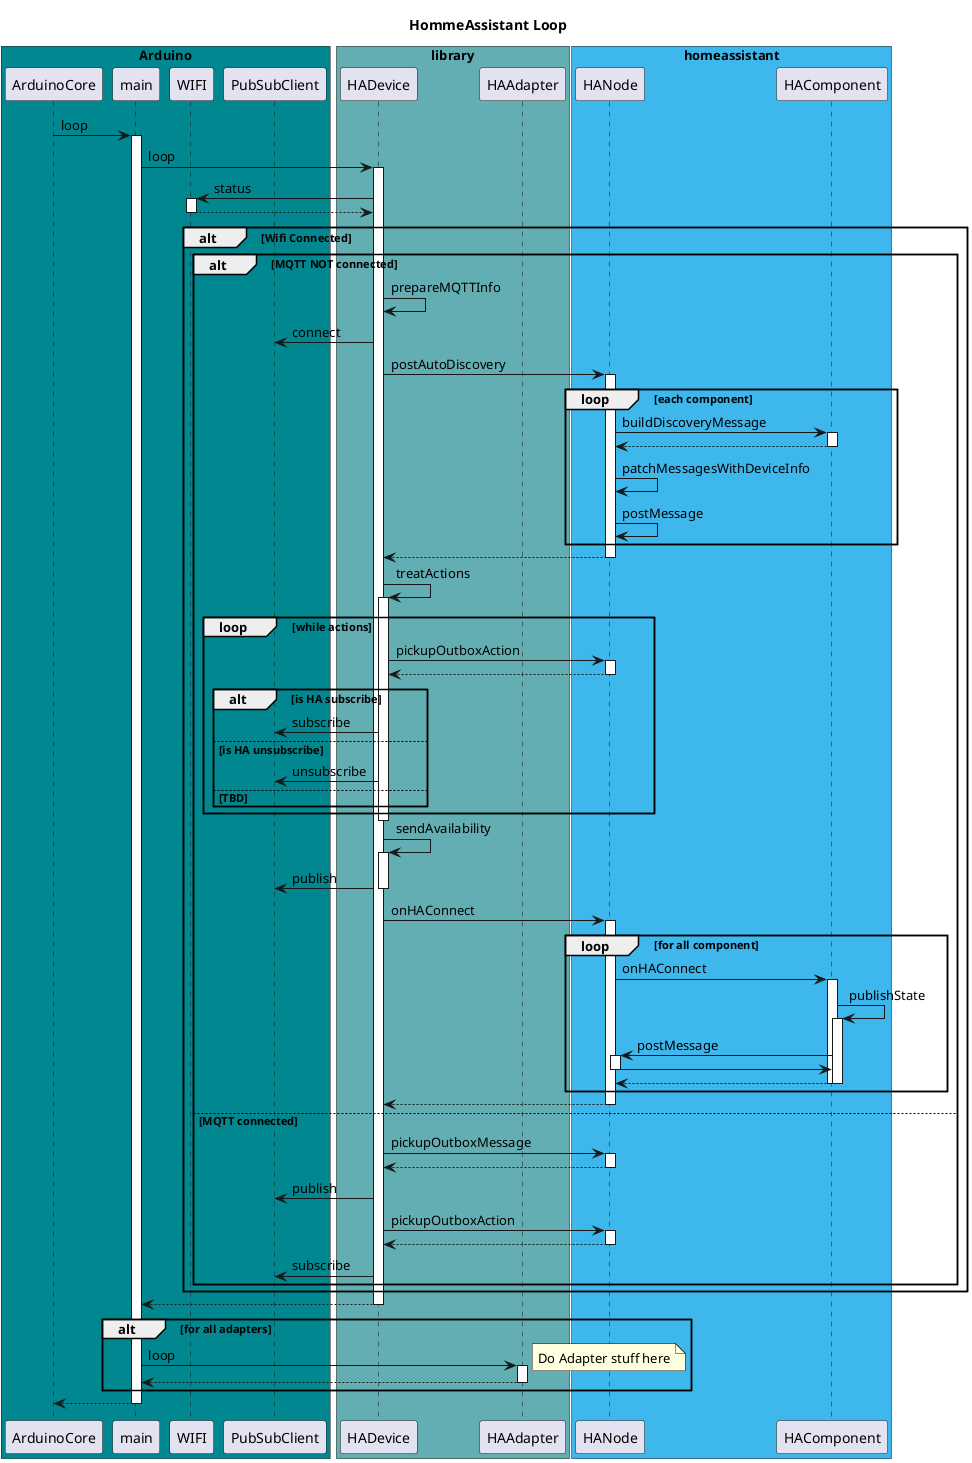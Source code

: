 @startuml
title HommeAssistant Loop

box "Arduino" #00878F
participant ArduinoCore
participant main
participant WIFI
participant PubSubClient
end box

box "library" #62AEB2
participant HADevice
participant HAAdapter
end box

box "homeassistant" #3eb7ed
participant HANode
participant HAComponent
end box

ArduinoCore->main : loop
activate main

main->HADevice : loop
activate HADevice
HADevice->WIFI : status
activate WIFI
return

alt Wifi Connected

  alt MQTT NOT connected

    HADevice->HADevice:prepareMQTTInfo
    HADevice->PubSubClient:connect

    HADevice->HANode:postAutoDiscovery
    activate HANode
    loop each component
      HANode->HAComponent:buildDiscoveryMessage
      activate HAComponent
      return
      HANode->HANode:patchMessagesWithDeviceInfo
      HANode->HANode:postMessage
    end
    HADevice<--HANode:
    deactivate HANode

    HADevice->HADevice:treatActions
    activate HADevice
    loop while actions
      HADevice->HANode:pickupOutboxAction
      activate HANode
      HADevice<--HANode:
      deactivate HANode
      alt is HA subscribe
        HADevice->PubSubClient:subscribe
      else is HA unsubscribe
        HADevice->PubSubClient:unsubscribe
      else TBD
      end

    end
    deactivate HADevice


    HADevice->HADevice:sendAvailability
    activate HADevice
    HADevice->PubSubClient:publish
    deactivate HADevice

    HADevice->HANode:onHAConnect
    activate HANode
    loop for all component
      HANode->HAComponent:onHAConnect
      activate HAComponent
      HAComponent->HAComponent:publishState
      activate HAComponent
      HAComponent->HANode:postMessage
      activate HANode
      HAComponent<-HANode:
      deactivate HANode
      HANode<--HAComponent:
      deactivate HAComponent
      deactivate HAComponent
    end
    HADevice<--HANode:
    deactivate HANode

  else MQTT connected

    HADevice->HANode:pickupOutboxMessage
    activate HANode
    HADevice<--HANode:
    deactivate HANode
    HADevice->PubSubClient:publish



    HADevice->HANode:pickupOutboxAction
    activate HANode
    HADevice<--HANode:
    deactivate HANode
    HADevice->PubSubClient:subscribe
  end
end

main<--HADevice:
deactivate HADevice

alt for all adapters
  main->HAAdapter : loop
  activate HAAdapter
  note right : Do Adapter stuff here
  return
end



ArduinoCore<--main :
deactivate main
@enduml